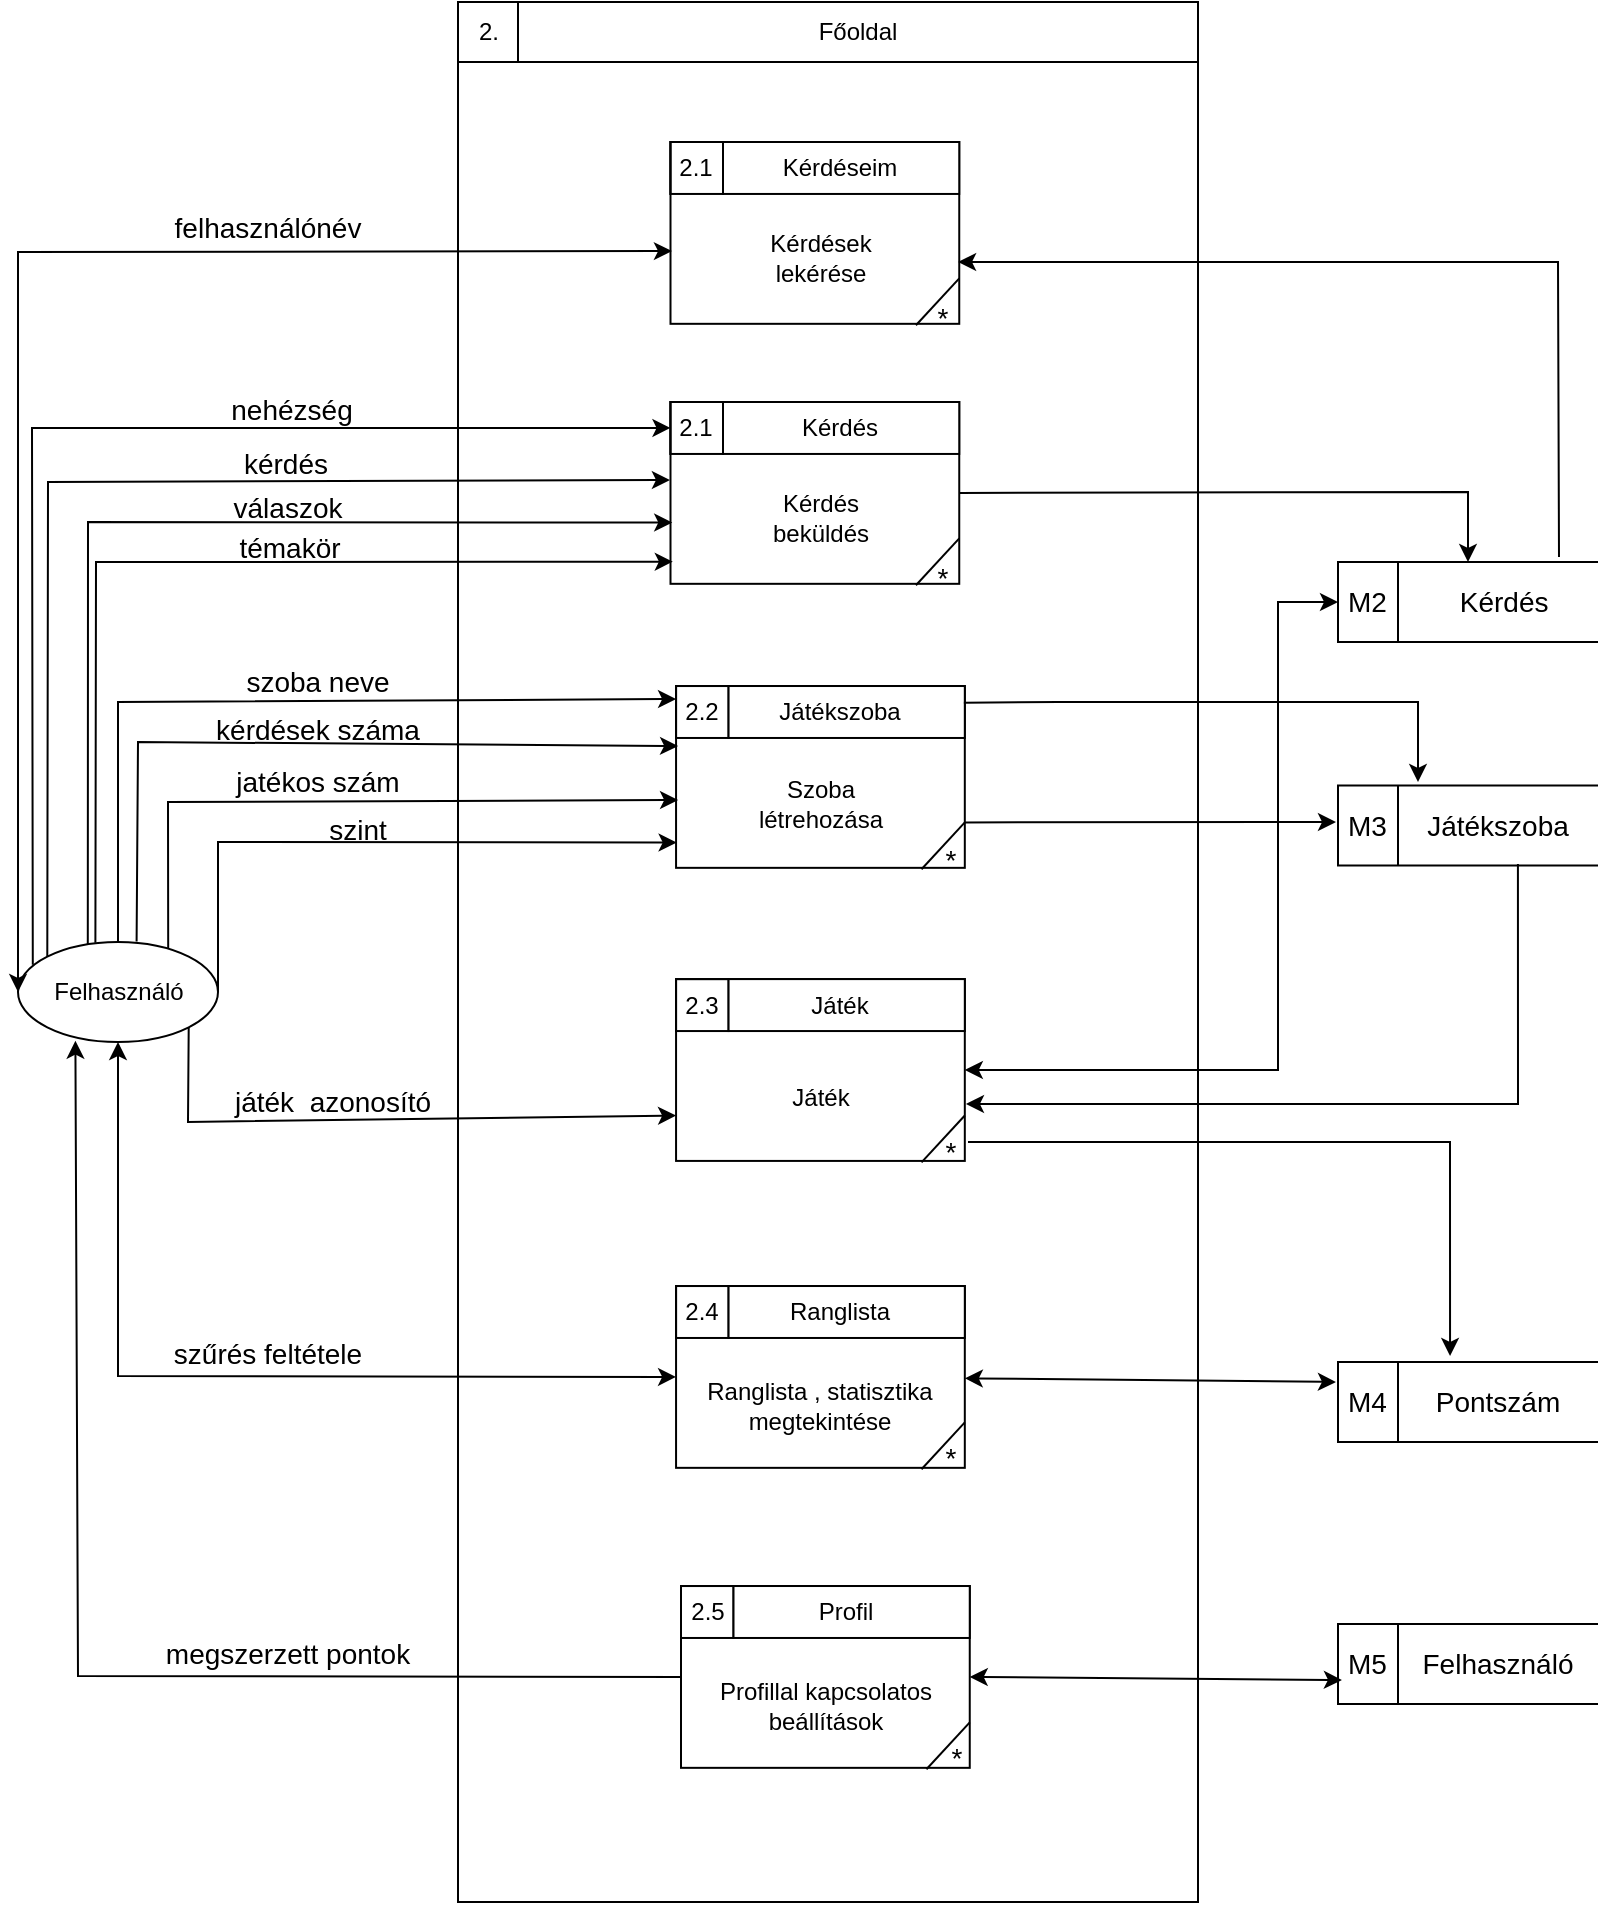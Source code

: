 <mxfile version="20.8.16" type="device"><diagram name="1 oldal" id="gafh88qSsxa4WqIVAUQz"><mxGraphModel dx="1102" dy="1198" grid="1" gridSize="10" guides="1" tooltips="1" connect="1" arrows="1" fold="1" page="1" pageScale="1" pageWidth="827" pageHeight="1169" background="#ffffff" math="0" shadow="0"><root><mxCell id="0"/><mxCell id="1" parent="0"/><mxCell id="ZIrTCsWMj2bmvXyRbAQw-6" value="Felhasználó" style="shape=ellipse;html=1;dashed=0;whitespace=wrap;perimeter=ellipsePerimeter;" parent="1" vertex="1"><mxGeometry x="30" y="520" width="100" height="50" as="geometry"/></mxCell><mxCell id="ZIrTCsWMj2bmvXyRbAQw-2" value="" style="html=1;dashed=0;whitespace=wrap;rounded=0;sketch=0;strokeColor=#000000;align=left;" parent="1" vertex="1"><mxGeometry x="250" y="50" width="370" height="950" as="geometry"/></mxCell><mxCell id="ZIrTCsWMj2bmvXyRbAQw-3" value="2." style="text;html=1;resizable=0;autosize=1;align=center;verticalAlign=middle;points=[];fillColor=none;rounded=0;sketch=0;strokeColor=#000000;" parent="1" vertex="1"><mxGeometry x="250" y="50" width="30" height="30" as="geometry"/></mxCell><mxCell id="ZIrTCsWMj2bmvXyRbAQw-5" value="Főoldal" style="rounded=0;whiteSpace=wrap;html=1;sketch=0;strokeColor=#000000;align=center;" parent="1" vertex="1"><mxGeometry x="280" y="50" width="340" height="30" as="geometry"/></mxCell><mxCell id="ZIrTCsWMj2bmvXyRbAQw-7" value="" style="group" parent="1" vertex="1" connectable="0"><mxGeometry x="356.25" y="250" width="157.5" height="102.926" as="geometry"/></mxCell><mxCell id="ZIrTCsWMj2bmvXyRbAQw-8" value="" style="whiteSpace=wrap;html=1;rounded=0;sketch=0;align=left;" parent="ZIrTCsWMj2bmvXyRbAQw-7" vertex="1"><mxGeometry width="26.25" height="25.974" as="geometry"/></mxCell><mxCell id="ZIrTCsWMj2bmvXyRbAQw-19" value="" style="group" parent="ZIrTCsWMj2bmvXyRbAQw-7" vertex="1" connectable="0"><mxGeometry width="150.937" height="102.926" as="geometry"/></mxCell><mxCell id="ZIrTCsWMj2bmvXyRbAQw-9" value="" style="html=1;dashed=0;whitespace=wrap;rounded=0;sketch=0;align=left;" parent="ZIrTCsWMj2bmvXyRbAQw-19" vertex="1"><mxGeometry width="144.375" height="90.909" as="geometry"/></mxCell><mxCell id="ZIrTCsWMj2bmvXyRbAQw-10" value="2.1" style="text;html=1;fillColor=none;align=center;verticalAlign=middle;whiteSpace=wrap;rounded=0;sketch=0;strokeColor=#000000;" parent="ZIrTCsWMj2bmvXyRbAQw-19" vertex="1"><mxGeometry width="26.25" height="25.974" as="geometry"/></mxCell><mxCell id="ZIrTCsWMj2bmvXyRbAQw-13" value="*" style="text;html=1;resizable=0;autosize=1;align=center;verticalAlign=middle;points=[];fillColor=none;strokeColor=none;rounded=0;sketch=0;fontSize=14;" parent="ZIrTCsWMj2bmvXyRbAQw-19" vertex="1"><mxGeometry x="120.938" y="72.926" width="30" height="30" as="geometry"/></mxCell><mxCell id="ZIrTCsWMj2bmvXyRbAQw-15" value="" style="rounded=0;whiteSpace=wrap;html=1;" parent="ZIrTCsWMj2bmvXyRbAQw-19" vertex="1"><mxGeometry x="26.25" width="118.125" height="25.974" as="geometry"/></mxCell><mxCell id="ZIrTCsWMj2bmvXyRbAQw-17" value="Kérdés beküldés" style="text;html=1;strokeColor=none;fillColor=none;align=center;verticalAlign=middle;whiteSpace=wrap;rounded=0;" parent="ZIrTCsWMj2bmvXyRbAQw-19" vertex="1"><mxGeometry x="36.094" y="38.961" width="78.75" height="38.961" as="geometry"/></mxCell><mxCell id="ZIrTCsWMj2bmvXyRbAQw-12" value="" style="endArrow=none;html=1;entryX=1;entryY=0.75;entryDx=0;entryDy=0;exitX=0.85;exitY=1.008;exitDx=0;exitDy=0;exitPerimeter=0;rounded=0;" parent="ZIrTCsWMj2bmvXyRbAQw-19" source="ZIrTCsWMj2bmvXyRbAQw-9" target="ZIrTCsWMj2bmvXyRbAQw-9" edge="1"><mxGeometry width="50" height="50" relative="1" as="geometry"><mxPoint x="-39.375" y="25.974" as="sourcePoint"/><mxPoint x="26.25" y="-38.961" as="targetPoint"/></mxGeometry></mxCell><mxCell id="ZIrTCsWMj2bmvXyRbAQw-16" value="Kérdés" style="text;html=1;strokeColor=none;fillColor=none;align=center;verticalAlign=middle;whiteSpace=wrap;rounded=0;" parent="ZIrTCsWMj2bmvXyRbAQw-19" vertex="1"><mxGeometry x="54.84" y="-2.01" width="60" height="30" as="geometry"/></mxCell><mxCell id="ZIrTCsWMj2bmvXyRbAQw-55" value="" style="group" parent="1" vertex="1" connectable="0"><mxGeometry x="359.03" y="390" width="151.938" height="104.006" as="geometry"/></mxCell><mxCell id="ZIrTCsWMj2bmvXyRbAQw-26" value="" style="html=1;dashed=0;whitespace=wrap;rounded=0;sketch=0;align=left;" parent="ZIrTCsWMj2bmvXyRbAQw-55" vertex="1"><mxGeometry y="2.01" width="144.375" height="90.909" as="geometry"/></mxCell><mxCell id="ZIrTCsWMj2bmvXyRbAQw-27" value="2.2" style="text;html=1;fillColor=none;align=center;verticalAlign=middle;whiteSpace=wrap;rounded=0;sketch=0;strokeColor=#000000;" parent="ZIrTCsWMj2bmvXyRbAQw-55" vertex="1"><mxGeometry y="2.01" width="26.25" height="25.974" as="geometry"/></mxCell><mxCell id="ZIrTCsWMj2bmvXyRbAQw-28" value="*" style="text;html=1;resizable=0;autosize=1;align=center;verticalAlign=middle;points=[];fillColor=none;strokeColor=none;rounded=0;sketch=0;fontSize=14;" parent="ZIrTCsWMj2bmvXyRbAQw-55" vertex="1"><mxGeometry x="121.938" y="74.006" width="30" height="30" as="geometry"/></mxCell><mxCell id="ZIrTCsWMj2bmvXyRbAQw-29" value="" style="rounded=0;whiteSpace=wrap;html=1;" parent="ZIrTCsWMj2bmvXyRbAQw-55" vertex="1"><mxGeometry x="26.25" y="2.01" width="118.125" height="25.974" as="geometry"/></mxCell><mxCell id="ZIrTCsWMj2bmvXyRbAQw-30" value="Szoba létrehozása" style="text;html=1;strokeColor=none;fillColor=none;align=center;verticalAlign=middle;whiteSpace=wrap;rounded=0;" parent="ZIrTCsWMj2bmvXyRbAQw-55" vertex="1"><mxGeometry x="32.814" y="42.011" width="78.75" height="38.961" as="geometry"/></mxCell><mxCell id="ZIrTCsWMj2bmvXyRbAQw-31" value="" style="endArrow=none;html=1;entryX=1;entryY=0.75;entryDx=0;entryDy=0;exitX=0.85;exitY=1.008;exitDx=0;exitDy=0;exitPerimeter=0;rounded=0;" parent="ZIrTCsWMj2bmvXyRbAQw-55" source="ZIrTCsWMj2bmvXyRbAQw-26" target="ZIrTCsWMj2bmvXyRbAQw-26" edge="1"><mxGeometry width="50" height="50" relative="1" as="geometry"><mxPoint x="-401.875" y="-100.006" as="sourcePoint"/><mxPoint x="-336.25" y="-164.941" as="targetPoint"/></mxGeometry></mxCell><mxCell id="ZIrTCsWMj2bmvXyRbAQw-32" value="Játékszoba" style="text;html=1;strokeColor=none;fillColor=none;align=center;verticalAlign=middle;whiteSpace=wrap;rounded=0;" parent="ZIrTCsWMj2bmvXyRbAQw-55" vertex="1"><mxGeometry x="51.5" width="60" height="30" as="geometry"/></mxCell><mxCell id="ZIrTCsWMj2bmvXyRbAQw-56" value="" style="group" parent="1" vertex="1" connectable="0"><mxGeometry x="359.03" y="536.54" width="151.938" height="103.456" as="geometry"/></mxCell><mxCell id="ZIrTCsWMj2bmvXyRbAQw-33" value="" style="html=1;dashed=0;whitespace=wrap;rounded=0;sketch=0;align=left;" parent="ZIrTCsWMj2bmvXyRbAQw-56" vertex="1"><mxGeometry y="2.01" width="144.375" height="90.909" as="geometry"/></mxCell><mxCell id="ZIrTCsWMj2bmvXyRbAQw-34" value="2.3" style="text;html=1;fillColor=none;align=center;verticalAlign=middle;whiteSpace=wrap;rounded=0;sketch=0;strokeColor=#000000;" parent="ZIrTCsWMj2bmvXyRbAQw-56" vertex="1"><mxGeometry y="2.01" width="26.25" height="25.974" as="geometry"/></mxCell><mxCell id="ZIrTCsWMj2bmvXyRbAQw-35" value="*" style="text;html=1;resizable=0;autosize=1;align=center;verticalAlign=middle;points=[];fillColor=none;strokeColor=none;rounded=0;sketch=0;fontSize=14;" parent="ZIrTCsWMj2bmvXyRbAQw-56" vertex="1"><mxGeometry x="121.938" y="73.456" width="30" height="30" as="geometry"/></mxCell><mxCell id="ZIrTCsWMj2bmvXyRbAQw-36" value="" style="rounded=0;whiteSpace=wrap;html=1;" parent="ZIrTCsWMj2bmvXyRbAQw-56" vertex="1"><mxGeometry x="26.25" y="2.01" width="118.125" height="25.974" as="geometry"/></mxCell><mxCell id="ZIrTCsWMj2bmvXyRbAQw-37" value="Játék" style="text;html=1;strokeColor=none;fillColor=none;align=center;verticalAlign=middle;whiteSpace=wrap;rounded=0;" parent="ZIrTCsWMj2bmvXyRbAQw-56" vertex="1"><mxGeometry x="33.124" y="42.461" width="78.75" height="38.961" as="geometry"/></mxCell><mxCell id="ZIrTCsWMj2bmvXyRbAQw-38" value="" style="endArrow=none;html=1;entryX=1;entryY=0.75;entryDx=0;entryDy=0;exitX=0.85;exitY=1.008;exitDx=0;exitDy=0;exitPerimeter=0;rounded=0;" parent="ZIrTCsWMj2bmvXyRbAQw-56" source="ZIrTCsWMj2bmvXyRbAQw-33" target="ZIrTCsWMj2bmvXyRbAQw-33" edge="1"><mxGeometry width="50" height="50" relative="1" as="geometry"><mxPoint x="-404.845" y="-99.556" as="sourcePoint"/><mxPoint x="-339.22" y="-164.491" as="targetPoint"/></mxGeometry></mxCell><mxCell id="ZIrTCsWMj2bmvXyRbAQw-39" value="Játék" style="text;html=1;strokeColor=none;fillColor=none;align=center;verticalAlign=middle;whiteSpace=wrap;rounded=0;" parent="ZIrTCsWMj2bmvXyRbAQw-56" vertex="1"><mxGeometry x="51.87" width="60" height="30" as="geometry"/></mxCell><mxCell id="ZIrTCsWMj2bmvXyRbAQw-57" value="" style="group" parent="1" vertex="1" connectable="0"><mxGeometry x="359.03" y="690" width="151.938" height="103.456" as="geometry"/></mxCell><mxCell id="ZIrTCsWMj2bmvXyRbAQw-40" value="" style="html=1;dashed=0;whitespace=wrap;rounded=0;sketch=0;align=left;" parent="ZIrTCsWMj2bmvXyRbAQw-57" vertex="1"><mxGeometry y="2.01" width="144.375" height="90.909" as="geometry"/></mxCell><mxCell id="ZIrTCsWMj2bmvXyRbAQw-41" value="2.4" style="text;html=1;fillColor=none;align=center;verticalAlign=middle;whiteSpace=wrap;rounded=0;sketch=0;strokeColor=#000000;" parent="ZIrTCsWMj2bmvXyRbAQw-57" vertex="1"><mxGeometry y="2.01" width="26.25" height="25.974" as="geometry"/></mxCell><mxCell id="ZIrTCsWMj2bmvXyRbAQw-42" value="*" style="text;html=1;resizable=0;autosize=1;align=center;verticalAlign=middle;points=[];fillColor=none;strokeColor=none;rounded=0;sketch=0;fontSize=14;" parent="ZIrTCsWMj2bmvXyRbAQw-57" vertex="1"><mxGeometry x="121.938" y="73.456" width="30" height="30" as="geometry"/></mxCell><mxCell id="ZIrTCsWMj2bmvXyRbAQw-43" value="" style="rounded=0;whiteSpace=wrap;html=1;" parent="ZIrTCsWMj2bmvXyRbAQw-57" vertex="1"><mxGeometry x="26.25" y="2.01" width="118.125" height="25.974" as="geometry"/></mxCell><mxCell id="ZIrTCsWMj2bmvXyRbAQw-44" value="Ranglista , statisztika megtekintése" style="text;html=1;strokeColor=none;fillColor=none;align=center;verticalAlign=middle;whiteSpace=wrap;rounded=0;" parent="ZIrTCsWMj2bmvXyRbAQw-57" vertex="1"><mxGeometry x="7.19" y="42.46" width="130" height="38.96" as="geometry"/></mxCell><mxCell id="ZIrTCsWMj2bmvXyRbAQw-45" value="" style="endArrow=none;html=1;entryX=1;entryY=0.75;entryDx=0;entryDy=0;exitX=0.85;exitY=1.008;exitDx=0;exitDy=0;exitPerimeter=0;rounded=0;" parent="ZIrTCsWMj2bmvXyRbAQw-57" source="ZIrTCsWMj2bmvXyRbAQw-40" target="ZIrTCsWMj2bmvXyRbAQw-40" edge="1"><mxGeometry width="50" height="50" relative="1" as="geometry"><mxPoint x="-401.875" y="-109.556" as="sourcePoint"/><mxPoint x="-336.25" y="-174.491" as="targetPoint"/></mxGeometry></mxCell><mxCell id="ZIrTCsWMj2bmvXyRbAQw-46" value="Ranglista" style="text;html=1;strokeColor=none;fillColor=none;align=center;verticalAlign=middle;whiteSpace=wrap;rounded=0;" parent="ZIrTCsWMj2bmvXyRbAQw-57" vertex="1"><mxGeometry x="52.03" width="60" height="30" as="geometry"/></mxCell><mxCell id="ZIrTCsWMj2bmvXyRbAQw-58" value="" style="group" parent="1" vertex="1" connectable="0"><mxGeometry x="361.5" y="840" width="152.938" height="103.466" as="geometry"/></mxCell><mxCell id="ZIrTCsWMj2bmvXyRbAQw-47" value="" style="html=1;dashed=0;whitespace=wrap;rounded=0;sketch=0;align=left;" parent="ZIrTCsWMj2bmvXyRbAQw-58" vertex="1"><mxGeometry y="2.01" width="144.375" height="90.909" as="geometry"/></mxCell><mxCell id="ZIrTCsWMj2bmvXyRbAQw-48" value="2.5" style="text;html=1;fillColor=none;align=center;verticalAlign=middle;whiteSpace=wrap;rounded=0;sketch=0;strokeColor=#000000;" parent="ZIrTCsWMj2bmvXyRbAQw-58" vertex="1"><mxGeometry y="2.01" width="26.25" height="25.974" as="geometry"/></mxCell><mxCell id="ZIrTCsWMj2bmvXyRbAQw-49" value="*" style="text;html=1;resizable=0;autosize=1;align=center;verticalAlign=middle;points=[];fillColor=none;strokeColor=none;rounded=0;sketch=0;fontSize=14;" parent="ZIrTCsWMj2bmvXyRbAQw-58" vertex="1"><mxGeometry x="122.938" y="73.466" width="30" height="30" as="geometry"/></mxCell><mxCell id="ZIrTCsWMj2bmvXyRbAQw-50" value="" style="rounded=0;whiteSpace=wrap;html=1;" parent="ZIrTCsWMj2bmvXyRbAQw-58" vertex="1"><mxGeometry x="26.25" y="2.01" width="118.125" height="25.974" as="geometry"/></mxCell><mxCell id="ZIrTCsWMj2bmvXyRbAQw-51" value="Profillal kapcsolatos beállítások" style="text;html=1;strokeColor=none;fillColor=none;align=center;verticalAlign=middle;whiteSpace=wrap;rounded=0;" parent="ZIrTCsWMj2bmvXyRbAQw-58" vertex="1"><mxGeometry x="12.19" y="42.47" width="120" height="38.96" as="geometry"/></mxCell><mxCell id="ZIrTCsWMj2bmvXyRbAQw-52" value="" style="endArrow=none;html=1;entryX=1;entryY=0.75;entryDx=0;entryDy=0;exitX=0.85;exitY=1.008;exitDx=0;exitDy=0;exitPerimeter=0;rounded=0;" parent="ZIrTCsWMj2bmvXyRbAQw-58" source="ZIrTCsWMj2bmvXyRbAQw-47" target="ZIrTCsWMj2bmvXyRbAQw-47" edge="1"><mxGeometry width="50" height="50" relative="1" as="geometry"><mxPoint x="-405.155" y="-109.546" as="sourcePoint"/><mxPoint x="-339.53" y="-174.481" as="targetPoint"/></mxGeometry></mxCell><mxCell id="ZIrTCsWMj2bmvXyRbAQw-53" value="Profil" style="text;html=1;strokeColor=none;fillColor=none;align=center;verticalAlign=middle;whiteSpace=wrap;rounded=0;" parent="ZIrTCsWMj2bmvXyRbAQw-58" vertex="1"><mxGeometry x="52.03" width="60" height="30" as="geometry"/></mxCell><mxCell id="ZIrTCsWMj2bmvXyRbAQw-59" value="M2" style="html=1;dashed=0;whitespace=wrap;shape=mxgraph.dfd.dataStoreID;align=left;spacingLeft=3;points=[[0,0],[0.5,0],[1,0],[0,0.5],[1,0.5],[0,1],[0.5,1],[1,1]];fontSize=14;" parent="1" vertex="1"><mxGeometry x="690" y="330" width="130" height="40" as="geometry"/></mxCell><mxCell id="ZIrTCsWMj2bmvXyRbAQw-60" value="Kérdés&amp;nbsp;" style="text;html=1;strokeColor=none;fillColor=none;align=center;verticalAlign=middle;whiteSpace=wrap;rounded=0;fontSize=14;" parent="1" vertex="1"><mxGeometry x="730" y="335" width="90" height="30" as="geometry"/></mxCell><mxCell id="ZIrTCsWMj2bmvXyRbAQw-61" value="" style="endArrow=classic;html=1;rounded=0;fontSize=14;entryX=-0.002;entryY=0.429;entryDx=0;entryDy=0;exitX=0;exitY=0;exitDx=0;exitDy=0;entryPerimeter=0;" parent="1" target="ZIrTCsWMj2bmvXyRbAQw-9" edge="1" source="ZIrTCsWMj2bmvXyRbAQw-6"><mxGeometry width="50" height="50" relative="1" as="geometry"><mxPoint x="110" y="400" as="sourcePoint"/><mxPoint x="360" y="165" as="targetPoint"/><Array as="points"><mxPoint x="45" y="290"/></Array></mxGeometry></mxCell><mxCell id="ZIrTCsWMj2bmvXyRbAQw-62" value="kérdés" style="text;html=1;strokeColor=none;fillColor=none;align=center;verticalAlign=middle;whiteSpace=wrap;rounded=0;fontSize=14;" parent="1" vertex="1"><mxGeometry x="134" y="266.46" width="60" height="30" as="geometry"/></mxCell><mxCell id="ZIrTCsWMj2bmvXyRbAQw-63" value="" style="endArrow=classic;html=1;rounded=0;fontSize=14;entryX=0.006;entryY=0.663;entryDx=0;entryDy=0;entryPerimeter=0;exitX=0.349;exitY=0.031;exitDx=0;exitDy=0;exitPerimeter=0;" parent="1" source="ZIrTCsWMj2bmvXyRbAQw-6" target="ZIrTCsWMj2bmvXyRbAQw-9" edge="1"><mxGeometry width="50" height="50" relative="1" as="geometry"><mxPoint x="140" y="330" as="sourcePoint"/><mxPoint x="190" y="280" as="targetPoint"/><Array as="points"><mxPoint x="65" y="310"/></Array></mxGeometry></mxCell><mxCell id="ZIrTCsWMj2bmvXyRbAQw-64" value="válaszok" style="text;html=1;strokeColor=none;fillColor=none;align=center;verticalAlign=middle;whiteSpace=wrap;rounded=0;fontSize=14;" parent="1" vertex="1"><mxGeometry x="135" y="288.46" width="60" height="30" as="geometry"/></mxCell><mxCell id="ZIrTCsWMj2bmvXyRbAQw-65" value="" style="endArrow=classic;html=1;rounded=0;fontSize=14;entryX=0.5;entryY=0;entryDx=0;entryDy=0;exitX=1;exitY=0.5;exitDx=0;exitDy=0;" parent="1" source="ZIrTCsWMj2bmvXyRbAQw-9" target="ZIrTCsWMj2bmvXyRbAQw-59" edge="1"><mxGeometry width="50" height="50" relative="1" as="geometry"><mxPoint x="670" y="230" as="sourcePoint"/><mxPoint x="720" y="180" as="targetPoint"/><Array as="points"><mxPoint x="755" y="295"/></Array></mxGeometry></mxCell><mxCell id="ZIrTCsWMj2bmvXyRbAQw-66" value="" style="endArrow=classic;html=1;rounded=0;fontSize=14;entryX=0;entryY=0.25;entryDx=0;entryDy=0;" parent="1" source="ZIrTCsWMj2bmvXyRbAQw-6" target="ZIrTCsWMj2bmvXyRbAQw-27" edge="1"><mxGeometry width="50" height="50" relative="1" as="geometry"><mxPoint x="220" y="410" as="sourcePoint"/><mxPoint x="360" y="405" as="targetPoint"/><Array as="points"><mxPoint x="80" y="400"/></Array></mxGeometry></mxCell><mxCell id="ZIrTCsWMj2bmvXyRbAQw-67" value="" style="endArrow=classic;html=1;rounded=0;fontSize=14;entryX=0.007;entryY=0.33;entryDx=0;entryDy=0;entryPerimeter=0;exitX=0.593;exitY=-0.004;exitDx=0;exitDy=0;exitPerimeter=0;" parent="1" source="ZIrTCsWMj2bmvXyRbAQw-6" target="ZIrTCsWMj2bmvXyRbAQw-26" edge="1"><mxGeometry width="50" height="50" relative="1" as="geometry"><mxPoint x="220" y="410" as="sourcePoint"/><mxPoint x="270" y="360" as="targetPoint"/><Array as="points"><mxPoint x="90" y="420"/></Array></mxGeometry></mxCell><mxCell id="ZIrTCsWMj2bmvXyRbAQw-68" value="" style="endArrow=classic;html=1;rounded=0;fontSize=14;exitX=1;exitY=0.5;exitDx=0;exitDy=0;entryX=0.002;entryY=0.861;entryDx=0;entryDy=0;entryPerimeter=0;" parent="1" target="ZIrTCsWMj2bmvXyRbAQw-26" edge="1" source="ZIrTCsWMj2bmvXyRbAQw-6"><mxGeometry width="50" height="50" relative="1" as="geometry"><mxPoint x="145.456" y="409.373" as="sourcePoint"/><mxPoint x="363.944" y="343.101" as="targetPoint"/><Array as="points"><mxPoint x="130" y="470"/></Array></mxGeometry></mxCell><mxCell id="ZIrTCsWMj2bmvXyRbAQw-69" value="szoba neve" style="text;html=1;strokeColor=none;fillColor=none;align=center;verticalAlign=middle;whiteSpace=wrap;rounded=0;fontSize=14;" parent="1" vertex="1"><mxGeometry x="140" y="375" width="80" height="30" as="geometry"/></mxCell><mxCell id="ZIrTCsWMj2bmvXyRbAQw-70" value="kérdések száma" style="text;html=1;strokeColor=none;fillColor=none;align=center;verticalAlign=middle;whiteSpace=wrap;rounded=0;fontSize=14;" parent="1" vertex="1"><mxGeometry x="125" y="398.73" width="110" height="30" as="geometry"/></mxCell><mxCell id="ZIrTCsWMj2bmvXyRbAQw-71" value="szint" style="text;html=1;strokeColor=none;fillColor=none;align=center;verticalAlign=middle;whiteSpace=wrap;rounded=0;fontSize=14;" parent="1" vertex="1"><mxGeometry x="170" y="448.73" width="60" height="30" as="geometry"/></mxCell><mxCell id="ZIrTCsWMj2bmvXyRbAQw-73" value="" style="endArrow=classic;html=1;rounded=0;fontSize=14;entryX=0;entryY=0.75;entryDx=0;entryDy=0;exitX=1;exitY=1;exitDx=0;exitDy=0;" parent="1" source="ZIrTCsWMj2bmvXyRbAQw-6" target="ZIrTCsWMj2bmvXyRbAQw-33" edge="1"><mxGeometry width="50" height="50" relative="1" as="geometry"><mxPoint x="145" y="500" as="sourcePoint"/><mxPoint x="195" y="450" as="targetPoint"/><Array as="points"><mxPoint x="115" y="610"/></Array></mxGeometry></mxCell><mxCell id="ZIrTCsWMj2bmvXyRbAQw-74" value="játék&amp;nbsp; azonosító" style="text;html=1;strokeColor=none;fillColor=none;align=center;verticalAlign=middle;whiteSpace=wrap;rounded=0;fontSize=14;" parent="1" vertex="1"><mxGeometry x="125" y="585" width="125" height="30" as="geometry"/></mxCell><mxCell id="ZIrTCsWMj2bmvXyRbAQw-77" value="" style="endArrow=classic;html=1;rounded=0;fontSize=14;entryX=0;entryY=0.5;entryDx=0;entryDy=0;exitX=0.5;exitY=1;exitDx=0;exitDy=0;startArrow=classic;startFill=1;" parent="1" target="ZIrTCsWMj2bmvXyRbAQw-40" edge="1" source="ZIrTCsWMj2bmvXyRbAQw-6"><mxGeometry width="50" height="50" relative="1" as="geometry"><mxPoint x="117" y="450" as="sourcePoint"/><mxPoint x="245" y="510" as="targetPoint"/><Array as="points"><mxPoint x="80" y="737"/></Array></mxGeometry></mxCell><mxCell id="ZIrTCsWMj2bmvXyRbAQw-78" value="szűrés feltétele" style="text;html=1;strokeColor=none;fillColor=none;align=center;verticalAlign=middle;whiteSpace=wrap;rounded=0;fontSize=14;" parent="1" vertex="1"><mxGeometry x="100" y="711" width="110" height="30" as="geometry"/></mxCell><mxCell id="ZIrTCsWMj2bmvXyRbAQw-80" value="" style="endArrow=none;html=1;rounded=0;fontSize=14;exitX=0.287;exitY=0.987;exitDx=0;exitDy=0;exitPerimeter=0;entryX=0;entryY=0.5;entryDx=0;entryDy=0;startArrow=classic;startFill=1;endFill=0;" parent="1" source="ZIrTCsWMj2bmvXyRbAQw-6" target="ZIrTCsWMj2bmvXyRbAQw-47" edge="1"><mxGeometry width="50" height="50" relative="1" as="geometry"><mxPoint x="120" y="750" as="sourcePoint"/><mxPoint x="170" y="700" as="targetPoint"/><Array as="points"><mxPoint x="60" y="887"/></Array></mxGeometry></mxCell><mxCell id="ZIrTCsWMj2bmvXyRbAQw-81" value="megszerzett pontok" style="text;html=1;strokeColor=none;fillColor=none;align=center;verticalAlign=middle;whiteSpace=wrap;rounded=0;fontSize=14;" parent="1" vertex="1"><mxGeometry x="90" y="861" width="150" height="30" as="geometry"/></mxCell><mxCell id="ZIrTCsWMj2bmvXyRbAQw-85" value="" style="group" parent="1" vertex="1" connectable="0"><mxGeometry x="690" y="441.73" width="130" height="40" as="geometry"/></mxCell><mxCell id="ZIrTCsWMj2bmvXyRbAQw-83" value="M3" style="html=1;dashed=0;whitespace=wrap;shape=mxgraph.dfd.dataStoreID;align=left;spacingLeft=3;points=[[0,0],[0.5,0],[1,0],[0,0.5],[1,0.5],[0,1],[0.5,1],[1,1]];fontSize=14;" parent="ZIrTCsWMj2bmvXyRbAQw-85" vertex="1"><mxGeometry width="130" height="40" as="geometry"/></mxCell><mxCell id="ZIrTCsWMj2bmvXyRbAQw-84" value="Játékszoba" style="text;html=1;strokeColor=none;fillColor=none;align=center;verticalAlign=middle;whiteSpace=wrap;rounded=0;fontSize=14;" parent="ZIrTCsWMj2bmvXyRbAQw-85" vertex="1"><mxGeometry x="50" y="5" width="60" height="30" as="geometry"/></mxCell><mxCell id="ZIrTCsWMj2bmvXyRbAQw-86" value="" style="group" parent="1" vertex="1" connectable="0"><mxGeometry x="690" y="730" width="130" height="40" as="geometry"/></mxCell><mxCell id="ZIrTCsWMj2bmvXyRbAQw-87" value="M4" style="html=1;dashed=0;whitespace=wrap;shape=mxgraph.dfd.dataStoreID;align=left;spacingLeft=3;points=[[0,0],[0.5,0],[1,0],[0,0.5],[1,0.5],[0,1],[0.5,1],[1,1]];fontSize=14;" parent="ZIrTCsWMj2bmvXyRbAQw-86" vertex="1"><mxGeometry width="130" height="40" as="geometry"/></mxCell><mxCell id="ZIrTCsWMj2bmvXyRbAQw-88" value="Pontszám" style="text;html=1;strokeColor=none;fillColor=none;align=center;verticalAlign=middle;whiteSpace=wrap;rounded=0;fontSize=14;" parent="ZIrTCsWMj2bmvXyRbAQw-86" vertex="1"><mxGeometry x="50" y="5" width="60" height="30" as="geometry"/></mxCell><mxCell id="ZIrTCsWMj2bmvXyRbAQw-89" value="" style="endArrow=classic;html=1;rounded=0;fontSize=14;exitX=1;exitY=0.75;exitDx=0;exitDy=0;" parent="1" edge="1" source="ZIrTCsWMj2bmvXyRbAQw-26"><mxGeometry width="50" height="50" relative="1" as="geometry"><mxPoint x="510" y="460" as="sourcePoint"/><mxPoint x="689" y="460" as="targetPoint"/></mxGeometry></mxCell><mxCell id="ZIrTCsWMj2bmvXyRbAQw-90" value="" style="endArrow=classic;html=1;rounded=0;fontSize=14;exitX=0.996;exitY=0.32;exitDx=0;exitDy=0;exitPerimeter=0;" parent="1" source="ZIrTCsWMj2bmvXyRbAQw-29" edge="1"><mxGeometry width="50" height="50" relative="1" as="geometry"><mxPoint x="500" y="400" as="sourcePoint"/><mxPoint x="730" y="440" as="targetPoint"/><Array as="points"><mxPoint x="550" y="400"/><mxPoint x="570" y="400"/><mxPoint x="730" y="400"/></Array></mxGeometry></mxCell><mxCell id="ZIrTCsWMj2bmvXyRbAQw-91" value="" style="endArrow=classic;html=1;rounded=0;fontSize=14;entryX=0;entryY=0.5;entryDx=0;entryDy=0;exitX=1;exitY=0.5;exitDx=0;exitDy=0;startArrow=classic;startFill=1;" parent="1" source="ZIrTCsWMj2bmvXyRbAQw-33" target="ZIrTCsWMj2bmvXyRbAQw-59" edge="1"><mxGeometry width="50" height="50" relative="1" as="geometry"><mxPoint x="600" y="430" as="sourcePoint"/><mxPoint x="650" y="380" as="targetPoint"/><Array as="points"><mxPoint x="660" y="584"/><mxPoint x="660" y="350"/></Array></mxGeometry></mxCell><mxCell id="ZIrTCsWMj2bmvXyRbAQw-93" value="" style="endArrow=classic;startArrow=classic;html=1;rounded=0;fontSize=14;entryX=-0.008;entryY=0.25;entryDx=0;entryDy=0;entryPerimeter=0;" parent="1" source="ZIrTCsWMj2bmvXyRbAQw-40" target="ZIrTCsWMj2bmvXyRbAQw-87" edge="1"><mxGeometry width="50" height="50" relative="1" as="geometry"><mxPoint x="550" y="640" as="sourcePoint"/><mxPoint x="600" y="590" as="targetPoint"/></mxGeometry></mxCell><mxCell id="ZIrTCsWMj2bmvXyRbAQw-94" value="" style="endArrow=classic;html=1;rounded=0;fontSize=14;exitX=1.011;exitY=0.896;exitDx=0;exitDy=0;entryX=0.431;entryY=-0.075;entryDx=0;entryDy=0;entryPerimeter=0;exitPerimeter=0;" parent="1" source="ZIrTCsWMj2bmvXyRbAQw-33" target="ZIrTCsWMj2bmvXyRbAQw-87" edge="1"><mxGeometry width="50" height="50" relative="1" as="geometry"><mxPoint x="550" y="550" as="sourcePoint"/><mxPoint x="600" y="500" as="targetPoint"/><Array as="points"><mxPoint x="530" y="620"/><mxPoint x="570" y="620"/><mxPoint x="746" y="620"/></Array></mxGeometry></mxCell><mxCell id="ZIrTCsWMj2bmvXyRbAQw-95" value="" style="group" parent="1" vertex="1" connectable="0"><mxGeometry x="690" y="861" width="130" height="40" as="geometry"/></mxCell><mxCell id="ZIrTCsWMj2bmvXyRbAQw-96" value="M5" style="html=1;dashed=0;whitespace=wrap;shape=mxgraph.dfd.dataStoreID;align=left;spacingLeft=3;points=[[0,0],[0.5,0],[1,0],[0,0.5],[1,0.5],[0,1],[0.5,1],[1,1]];fontSize=14;" parent="ZIrTCsWMj2bmvXyRbAQw-95" vertex="1"><mxGeometry width="130" height="40" as="geometry"/></mxCell><mxCell id="ZIrTCsWMj2bmvXyRbAQw-97" value="Felhasználó" style="text;html=1;strokeColor=none;fillColor=none;align=center;verticalAlign=middle;whiteSpace=wrap;rounded=0;fontSize=14;" parent="ZIrTCsWMj2bmvXyRbAQw-95" vertex="1"><mxGeometry x="50" y="5" width="60" height="30" as="geometry"/></mxCell><mxCell id="ZIrTCsWMj2bmvXyRbAQw-98" value="" style="endArrow=classic;startArrow=classic;html=1;rounded=0;fontSize=14;exitX=1;exitY=0.5;exitDx=0;exitDy=0;entryX=0.015;entryY=0.7;entryDx=0;entryDy=0;entryPerimeter=0;" parent="1" source="ZIrTCsWMj2bmvXyRbAQw-47" edge="1" target="ZIrTCsWMj2bmvXyRbAQw-96"><mxGeometry width="50" height="50" relative="1" as="geometry"><mxPoint x="590" y="781.73" as="sourcePoint"/><mxPoint x="690" y="757" as="targetPoint"/></mxGeometry></mxCell><mxCell id="tvwWdNgOZm2MQ7-c9Dvy-1" value="" style="group" vertex="1" connectable="0" parent="1"><mxGeometry x="356.25" y="120" width="157.5" height="102.926" as="geometry"/></mxCell><mxCell id="tvwWdNgOZm2MQ7-c9Dvy-2" value="" style="whiteSpace=wrap;html=1;rounded=0;sketch=0;align=left;" vertex="1" parent="tvwWdNgOZm2MQ7-c9Dvy-1"><mxGeometry width="26.25" height="25.974" as="geometry"/></mxCell><mxCell id="tvwWdNgOZm2MQ7-c9Dvy-3" value="" style="group" vertex="1" connectable="0" parent="tvwWdNgOZm2MQ7-c9Dvy-1"><mxGeometry width="150.937" height="102.926" as="geometry"/></mxCell><mxCell id="tvwWdNgOZm2MQ7-c9Dvy-4" value="" style="html=1;dashed=0;whitespace=wrap;rounded=0;sketch=0;align=left;" vertex="1" parent="tvwWdNgOZm2MQ7-c9Dvy-3"><mxGeometry width="144.375" height="90.909" as="geometry"/></mxCell><mxCell id="tvwWdNgOZm2MQ7-c9Dvy-5" value="2.1" style="text;html=1;fillColor=none;align=center;verticalAlign=middle;whiteSpace=wrap;rounded=0;sketch=0;strokeColor=#000000;" vertex="1" parent="tvwWdNgOZm2MQ7-c9Dvy-3"><mxGeometry width="26.25" height="25.974" as="geometry"/></mxCell><mxCell id="tvwWdNgOZm2MQ7-c9Dvy-6" value="*" style="text;html=1;resizable=0;autosize=1;align=center;verticalAlign=middle;points=[];fillColor=none;strokeColor=none;rounded=0;sketch=0;fontSize=14;" vertex="1" parent="tvwWdNgOZm2MQ7-c9Dvy-3"><mxGeometry x="120.938" y="72.926" width="30" height="30" as="geometry"/></mxCell><mxCell id="tvwWdNgOZm2MQ7-c9Dvy-7" value="" style="rounded=0;whiteSpace=wrap;html=1;" vertex="1" parent="tvwWdNgOZm2MQ7-c9Dvy-3"><mxGeometry x="26.25" width="118.125" height="25.974" as="geometry"/></mxCell><mxCell id="tvwWdNgOZm2MQ7-c9Dvy-8" value="Kérdések lekérése" style="text;html=1;strokeColor=none;fillColor=none;align=center;verticalAlign=middle;whiteSpace=wrap;rounded=0;" vertex="1" parent="tvwWdNgOZm2MQ7-c9Dvy-3"><mxGeometry x="36.094" y="38.961" width="78.75" height="38.961" as="geometry"/></mxCell><mxCell id="tvwWdNgOZm2MQ7-c9Dvy-9" value="" style="endArrow=none;html=1;entryX=1;entryY=0.75;entryDx=0;entryDy=0;exitX=0.85;exitY=1.008;exitDx=0;exitDy=0;exitPerimeter=0;rounded=0;" edge="1" parent="tvwWdNgOZm2MQ7-c9Dvy-3" source="tvwWdNgOZm2MQ7-c9Dvy-4" target="tvwWdNgOZm2MQ7-c9Dvy-4"><mxGeometry width="50" height="50" relative="1" as="geometry"><mxPoint x="-39.375" y="25.974" as="sourcePoint"/><mxPoint x="26.25" y="-38.961" as="targetPoint"/></mxGeometry></mxCell><mxCell id="tvwWdNgOZm2MQ7-c9Dvy-10" value="Kérdéseim" style="text;html=1;strokeColor=none;fillColor=none;align=center;verticalAlign=middle;whiteSpace=wrap;rounded=0;" vertex="1" parent="tvwWdNgOZm2MQ7-c9Dvy-3"><mxGeometry x="54.84" y="-2.01" width="60" height="30" as="geometry"/></mxCell><mxCell id="tvwWdNgOZm2MQ7-c9Dvy-11" value="" style="endArrow=classic;html=1;rounded=0;entryX=0.007;entryY=0.627;entryDx=0;entryDy=0;entryPerimeter=0;exitX=0.751;exitY=0.069;exitDx=0;exitDy=0;exitPerimeter=0;" edge="1" parent="1" source="ZIrTCsWMj2bmvXyRbAQw-6" target="ZIrTCsWMj2bmvXyRbAQw-26"><mxGeometry width="50" height="50" relative="1" as="geometry"><mxPoint x="105" y="520" as="sourcePoint"/><mxPoint x="330" y="560" as="targetPoint"/><Array as="points"><mxPoint x="105" y="450"/></Array></mxGeometry></mxCell><mxCell id="tvwWdNgOZm2MQ7-c9Dvy-12" value="jatékos szám" style="text;html=1;strokeColor=none;fillColor=none;align=center;verticalAlign=middle;whiteSpace=wrap;rounded=0;fontSize=14;" vertex="1" parent="1"><mxGeometry x="130" y="424.73" width="100" height="30" as="geometry"/></mxCell><mxCell id="tvwWdNgOZm2MQ7-c9Dvy-13" value="" style="endArrow=none;html=1;rounded=0;entryX=0.85;entryY=-0.063;entryDx=0;entryDy=0;entryPerimeter=0;exitX=0.996;exitY=0.66;exitDx=0;exitDy=0;exitPerimeter=0;startArrow=classic;startFill=1;endFill=0;" edge="1" parent="1" source="tvwWdNgOZm2MQ7-c9Dvy-4" target="ZIrTCsWMj2bmvXyRbAQw-59"><mxGeometry width="50" height="50" relative="1" as="geometry"><mxPoint x="660" y="196.46" as="sourcePoint"/><mxPoint x="710" y="146.46" as="targetPoint"/><Array as="points"><mxPoint x="800" y="180"/></Array></mxGeometry></mxCell><mxCell id="tvwWdNgOZm2MQ7-c9Dvy-14" value="" style="endArrow=classic;html=1;rounded=0;entryX=0.005;entryY=0.6;entryDx=0;entryDy=0;entryPerimeter=0;exitX=0;exitY=0.5;exitDx=0;exitDy=0;startArrow=classic;startFill=1;" edge="1" parent="1" source="ZIrTCsWMj2bmvXyRbAQw-6" target="tvwWdNgOZm2MQ7-c9Dvy-4"><mxGeometry width="50" height="50" relative="1" as="geometry"><mxPoint x="20" y="540" as="sourcePoint"/><mxPoint x="170" y="150" as="targetPoint"/><Array as="points"><mxPoint x="30" y="175"/></Array></mxGeometry></mxCell><mxCell id="tvwWdNgOZm2MQ7-c9Dvy-17" value="felhasználónév" style="text;html=1;strokeColor=none;fillColor=none;align=center;verticalAlign=middle;whiteSpace=wrap;rounded=0;fontSize=14;" vertex="1" parent="1"><mxGeometry x="125" y="148.46" width="60" height="30" as="geometry"/></mxCell><mxCell id="tvwWdNgOZm2MQ7-c9Dvy-18" value="" style="endArrow=classic;html=1;rounded=0;exitX=0.387;exitY=0.008;exitDx=0;exitDy=0;exitPerimeter=0;entryX=0.008;entryY=0.878;entryDx=0;entryDy=0;entryPerimeter=0;" edge="1" parent="1" source="ZIrTCsWMj2bmvXyRbAQw-6" target="ZIrTCsWMj2bmvXyRbAQw-9"><mxGeometry width="50" height="50" relative="1" as="geometry"><mxPoint x="340" y="580" as="sourcePoint"/><mxPoint x="350" y="330" as="targetPoint"/><Array as="points"><mxPoint x="69" y="330"/></Array></mxGeometry></mxCell><mxCell id="tvwWdNgOZm2MQ7-c9Dvy-19" value="témakör" style="text;html=1;strokeColor=none;fillColor=none;align=center;verticalAlign=middle;whiteSpace=wrap;rounded=0;fontSize=14;" vertex="1" parent="1"><mxGeometry x="136" y="308.46" width="60" height="30" as="geometry"/></mxCell><mxCell id="tvwWdNgOZm2MQ7-c9Dvy-20" value="" style="endArrow=classic;html=1;rounded=0;exitX=0.074;exitY=0.228;exitDx=0;exitDy=0;exitPerimeter=0;entryX=0;entryY=0.5;entryDx=0;entryDy=0;" edge="1" parent="1" source="ZIrTCsWMj2bmvXyRbAQw-6" target="ZIrTCsWMj2bmvXyRbAQw-10"><mxGeometry width="50" height="50" relative="1" as="geometry"><mxPoint x="200" y="440" as="sourcePoint"/><mxPoint x="250" y="390" as="targetPoint"/><Array as="points"><mxPoint x="37" y="263"/></Array></mxGeometry></mxCell><mxCell id="tvwWdNgOZm2MQ7-c9Dvy-21" value="nehézség" style="text;html=1;strokeColor=none;fillColor=none;align=center;verticalAlign=middle;whiteSpace=wrap;rounded=0;fontSize=14;" vertex="1" parent="1"><mxGeometry x="137" y="239.46" width="60" height="30" as="geometry"/></mxCell><mxCell id="tvwWdNgOZm2MQ7-c9Dvy-22" value="" style="endArrow=classic;html=1;rounded=0;exitX=0.692;exitY=0.982;exitDx=0;exitDy=0;exitPerimeter=0;entryX=1.004;entryY=0.687;entryDx=0;entryDy=0;entryPerimeter=0;" edge="1" parent="1" source="ZIrTCsWMj2bmvXyRbAQw-83" target="ZIrTCsWMj2bmvXyRbAQw-33"><mxGeometry width="50" height="50" relative="1" as="geometry"><mxPoint x="350" y="520" as="sourcePoint"/><mxPoint x="400" y="470" as="targetPoint"/><Array as="points"><mxPoint x="780" y="601"/></Array></mxGeometry></mxCell></root></mxGraphModel></diagram></mxfile>